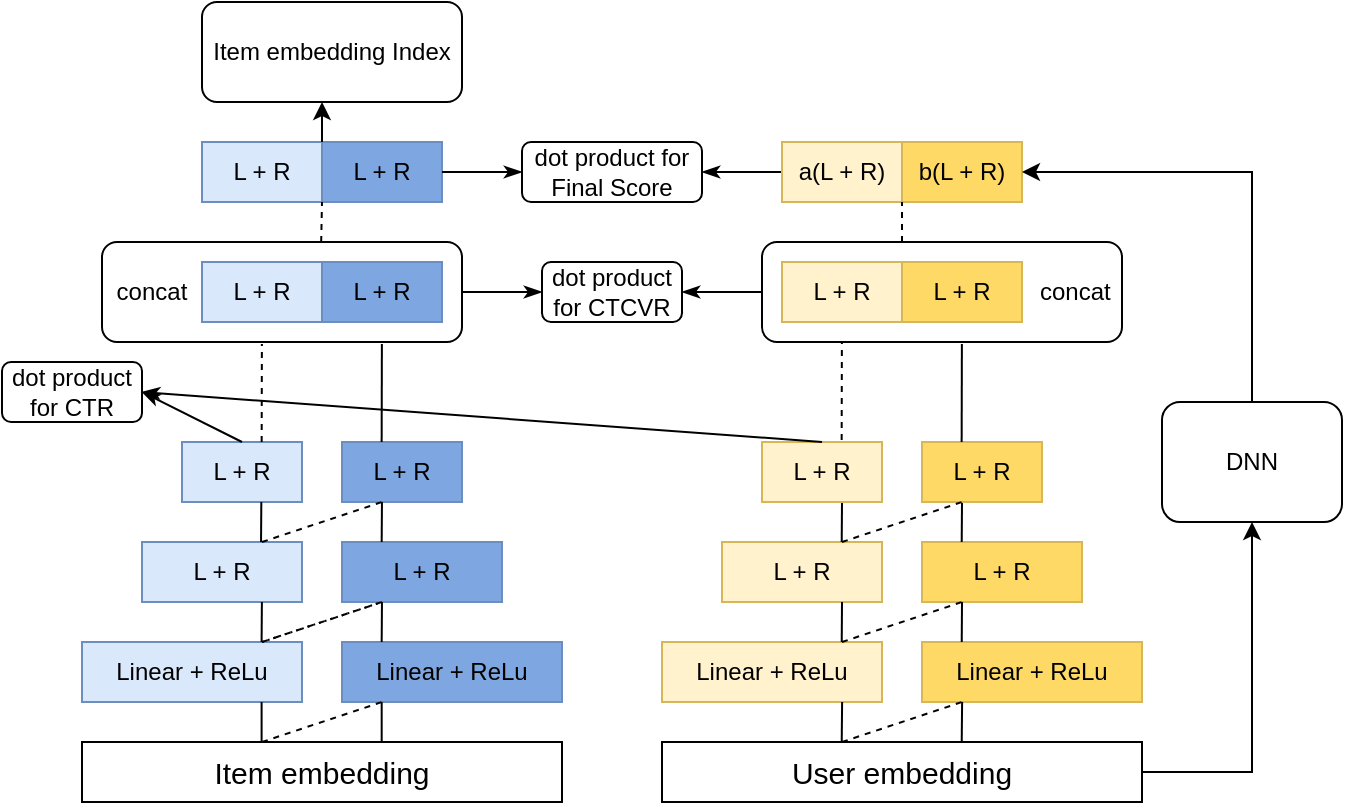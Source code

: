 <mxfile version="21.2.1" type="github">
  <diagram name="第 1 页" id="BLIW2Dazal--iEBdxD1L">
    <mxGraphModel dx="1111" dy="586" grid="1" gridSize="10" guides="1" tooltips="1" connect="1" arrows="1" fold="1" page="1" pageScale="1" pageWidth="827" pageHeight="1169" math="0" shadow="0">
      <root>
        <mxCell id="0" />
        <mxCell id="1" parent="0" />
        <mxCell id="xN9V8h1uKTJLU0mm6n82-1" value="concat&amp;nbsp; &amp;nbsp; &amp;nbsp; &amp;nbsp; &amp;nbsp; &amp;nbsp; &amp;nbsp; &amp;nbsp; &amp;nbsp; &amp;nbsp; &amp;nbsp; &amp;nbsp; &amp;nbsp; &amp;nbsp; &amp;nbsp; &amp;nbsp; &amp;nbsp; &amp;nbsp; &amp;nbsp; &amp;nbsp;" style="rounded=1;whiteSpace=wrap;html=1;fillColor=none;" vertex="1" parent="1">
          <mxGeometry x="130" y="230" width="180" height="50" as="geometry" />
        </mxCell>
        <mxCell id="xN9V8h1uKTJLU0mm6n82-2" value="Linear + ReLu" style="rounded=0;whiteSpace=wrap;html=1;fillColor=#dae8fc;strokeColor=#6c8ebf;" vertex="1" parent="1">
          <mxGeometry x="120" y="430" width="110" height="30" as="geometry" />
        </mxCell>
        <mxCell id="xN9V8h1uKTJLU0mm6n82-3" value="Linear + ReLu" style="rounded=0;whiteSpace=wrap;html=1;fillColor=#fff2cc;strokeColor=#d6b656;" vertex="1" parent="1">
          <mxGeometry x="410" y="430" width="110" height="30" as="geometry" />
        </mxCell>
        <mxCell id="xN9V8h1uKTJLU0mm6n82-4" value="Linear + ReLu" style="rounded=0;whiteSpace=wrap;html=1;fillColor=#7EA6E0;strokeColor=#6c8ebf;" vertex="1" parent="1">
          <mxGeometry x="250" y="430" width="110" height="30" as="geometry" />
        </mxCell>
        <mxCell id="xN9V8h1uKTJLU0mm6n82-5" value="Linear + ReLu" style="rounded=0;whiteSpace=wrap;html=1;fillColor=#FFD966;strokeColor=#d6b656;" vertex="1" parent="1">
          <mxGeometry x="540" y="430" width="110" height="30" as="geometry" />
        </mxCell>
        <mxCell id="xN9V8h1uKTJLU0mm6n82-6" value="&lt;font style=&quot;font-size: 15px;&quot;&gt;Item embedding&lt;/font&gt;" style="rounded=0;whiteSpace=wrap;html=1;" vertex="1" parent="1">
          <mxGeometry x="120" y="480" width="240" height="30" as="geometry" />
        </mxCell>
        <mxCell id="xN9V8h1uKTJLU0mm6n82-7" value="&lt;font style=&quot;font-size: 15px;&quot;&gt;User embedding&lt;/font&gt;" style="rounded=0;whiteSpace=wrap;html=1;" vertex="1" parent="1">
          <mxGeometry x="410" y="480" width="240" height="30" as="geometry" />
        </mxCell>
        <mxCell id="xN9V8h1uKTJLU0mm6n82-8" value="" style="endArrow=none;html=1;rounded=0;endFill=0;" edge="1" parent="1">
          <mxGeometry width="50" height="50" relative="1" as="geometry">
            <mxPoint x="209.8" y="480" as="sourcePoint" />
            <mxPoint x="209.8" y="460" as="targetPoint" />
          </mxGeometry>
        </mxCell>
        <mxCell id="xN9V8h1uKTJLU0mm6n82-9" value="" style="endArrow=none;html=1;rounded=0;endFill=0;" edge="1" parent="1">
          <mxGeometry width="50" height="50" relative="1" as="geometry">
            <mxPoint x="269.84" y="480" as="sourcePoint" />
            <mxPoint x="269.84" y="460" as="targetPoint" />
          </mxGeometry>
        </mxCell>
        <mxCell id="xN9V8h1uKTJLU0mm6n82-10" value="" style="endArrow=none;html=1;rounded=0;endFill=0;" edge="1" parent="1">
          <mxGeometry width="50" height="50" relative="1" as="geometry">
            <mxPoint x="499.86" y="480" as="sourcePoint" />
            <mxPoint x="500.06" y="460" as="targetPoint" />
          </mxGeometry>
        </mxCell>
        <mxCell id="xN9V8h1uKTJLU0mm6n82-11" value="" style="endArrow=none;html=1;rounded=0;endFill=0;" edge="1" parent="1">
          <mxGeometry width="50" height="50" relative="1" as="geometry">
            <mxPoint x="559.86" y="480" as="sourcePoint" />
            <mxPoint x="560.06" y="460" as="targetPoint" />
          </mxGeometry>
        </mxCell>
        <mxCell id="xN9V8h1uKTJLU0mm6n82-12" value="L + R" style="rounded=0;whiteSpace=wrap;html=1;fillColor=#dae8fc;strokeColor=#6c8ebf;" vertex="1" parent="1">
          <mxGeometry x="150" y="380" width="80" height="30" as="geometry" />
        </mxCell>
        <mxCell id="xN9V8h1uKTJLU0mm6n82-13" value="L + R" style="rounded=0;whiteSpace=wrap;html=1;fillColor=#fff2cc;strokeColor=#d6b656;" vertex="1" parent="1">
          <mxGeometry x="440" y="380" width="80" height="30" as="geometry" />
        </mxCell>
        <mxCell id="xN9V8h1uKTJLU0mm6n82-14" value="L + R" style="rounded=0;whiteSpace=wrap;html=1;fillColor=#7EA6E0;strokeColor=#6c8ebf;" vertex="1" parent="1">
          <mxGeometry x="250" y="380" width="80" height="30" as="geometry" />
        </mxCell>
        <mxCell id="xN9V8h1uKTJLU0mm6n82-15" value="L + R" style="rounded=0;whiteSpace=wrap;html=1;fillColor=#FFD966;strokeColor=#d6b656;" vertex="1" parent="1">
          <mxGeometry x="540" y="380" width="80" height="30" as="geometry" />
        </mxCell>
        <mxCell id="xN9V8h1uKTJLU0mm6n82-16" value="" style="endArrow=none;html=1;rounded=0;endFill=0;" edge="1" parent="1">
          <mxGeometry width="50" height="50" relative="1" as="geometry">
            <mxPoint x="209.8" y="430" as="sourcePoint" />
            <mxPoint x="209.94" y="410" as="targetPoint" />
          </mxGeometry>
        </mxCell>
        <mxCell id="xN9V8h1uKTJLU0mm6n82-17" value="" style="endArrow=none;html=1;rounded=0;endFill=0;" edge="1" parent="1">
          <mxGeometry width="50" height="50" relative="1" as="geometry">
            <mxPoint x="269.84" y="430" as="sourcePoint" />
            <mxPoint x="269.98" y="410" as="targetPoint" />
          </mxGeometry>
        </mxCell>
        <mxCell id="xN9V8h1uKTJLU0mm6n82-18" value="" style="endArrow=none;html=1;rounded=0;endFill=0;" edge="1" parent="1">
          <mxGeometry width="50" height="50" relative="1" as="geometry">
            <mxPoint x="499.86" y="430" as="sourcePoint" />
            <mxPoint x="500" y="410" as="targetPoint" />
          </mxGeometry>
        </mxCell>
        <mxCell id="xN9V8h1uKTJLU0mm6n82-19" value="" style="endArrow=none;html=1;rounded=0;endFill=0;" edge="1" parent="1">
          <mxGeometry width="50" height="50" relative="1" as="geometry">
            <mxPoint x="559.86" y="430" as="sourcePoint" />
            <mxPoint x="560" y="410" as="targetPoint" />
          </mxGeometry>
        </mxCell>
        <mxCell id="xN9V8h1uKTJLU0mm6n82-20" value="L + R" style="rounded=0;whiteSpace=wrap;html=1;fillColor=#dae8fc;strokeColor=#6c8ebf;" vertex="1" parent="1">
          <mxGeometry x="170" y="330" width="60" height="30" as="geometry" />
        </mxCell>
        <mxCell id="xN9V8h1uKTJLU0mm6n82-21" value="L + R" style="rounded=0;whiteSpace=wrap;html=1;fillColor=#7EA6E0;strokeColor=#6c8ebf;" vertex="1" parent="1">
          <mxGeometry x="250" y="330" width="60" height="30" as="geometry" />
        </mxCell>
        <mxCell id="xN9V8h1uKTJLU0mm6n82-22" value="" style="endArrow=none;html=1;rounded=0;endFill=0;" edge="1" parent="1">
          <mxGeometry width="50" height="50" relative="1" as="geometry">
            <mxPoint x="209.52" y="380" as="sourcePoint" />
            <mxPoint x="209.66" y="360" as="targetPoint" />
          </mxGeometry>
        </mxCell>
        <mxCell id="xN9V8h1uKTJLU0mm6n82-23" value="" style="endArrow=none;html=1;rounded=0;endFill=0;" edge="1" parent="1">
          <mxGeometry width="50" height="50" relative="1" as="geometry">
            <mxPoint x="269.84" y="380" as="sourcePoint" />
            <mxPoint x="269.98" y="360" as="targetPoint" />
          </mxGeometry>
        </mxCell>
        <mxCell id="xN9V8h1uKTJLU0mm6n82-24" value="" style="endArrow=none;html=1;rounded=0;endFill=0;" edge="1" parent="1">
          <mxGeometry width="50" height="50" relative="1" as="geometry">
            <mxPoint x="499.86" y="380" as="sourcePoint" />
            <mxPoint x="500" y="360" as="targetPoint" />
          </mxGeometry>
        </mxCell>
        <mxCell id="xN9V8h1uKTJLU0mm6n82-25" value="" style="endArrow=none;html=1;rounded=0;endFill=0;" edge="1" parent="1">
          <mxGeometry width="50" height="50" relative="1" as="geometry">
            <mxPoint x="559.86" y="380" as="sourcePoint" />
            <mxPoint x="560" y="360" as="targetPoint" />
          </mxGeometry>
        </mxCell>
        <mxCell id="xN9V8h1uKTJLU0mm6n82-26" value="dot product for CTR" style="rounded=1;whiteSpace=wrap;html=1;" vertex="1" parent="1">
          <mxGeometry x="80" y="290" width="70" height="30" as="geometry" />
        </mxCell>
        <mxCell id="xN9V8h1uKTJLU0mm6n82-27" value="dot product for Final Score" style="rounded=1;whiteSpace=wrap;html=1;" vertex="1" parent="1">
          <mxGeometry x="340" y="180" width="90" height="30" as="geometry" />
        </mxCell>
        <mxCell id="xN9V8h1uKTJLU0mm6n82-28" value="L + R" style="rounded=0;whiteSpace=wrap;html=1;fillColor=#fff2cc;strokeColor=#d6b656;" vertex="1" parent="1">
          <mxGeometry x="460" y="330" width="60" height="30" as="geometry" />
        </mxCell>
        <mxCell id="xN9V8h1uKTJLU0mm6n82-29" value="L + R" style="rounded=0;whiteSpace=wrap;html=1;fillColor=#FFD966;strokeColor=#d6b656;" vertex="1" parent="1">
          <mxGeometry x="540" y="330" width="60" height="30" as="geometry" />
        </mxCell>
        <mxCell id="xN9V8h1uKTJLU0mm6n82-30" value="&amp;nbsp; &amp;nbsp; &amp;nbsp; &amp;nbsp; &amp;nbsp; &amp;nbsp; &amp;nbsp; &amp;nbsp; &amp;nbsp; &amp;nbsp; &amp;nbsp; &amp;nbsp; &amp;nbsp; &amp;nbsp; &amp;nbsp; &amp;nbsp; &amp;nbsp; &amp;nbsp; &amp;nbsp; &amp;nbsp; &amp;nbsp;concat&amp;nbsp;" style="rounded=1;whiteSpace=wrap;html=1;fillColor=none;" vertex="1" parent="1">
          <mxGeometry x="460" y="230" width="180" height="50" as="geometry" />
        </mxCell>
        <mxCell id="xN9V8h1uKTJLU0mm6n82-31" value="" style="endArrow=classicThin;html=1;rounded=0;exitX=0.5;exitY=0;exitDx=0;exitDy=0;endFill=1;entryX=1;entryY=0.5;entryDx=0;entryDy=0;" edge="1" parent="1" source="xN9V8h1uKTJLU0mm6n82-20" target="xN9V8h1uKTJLU0mm6n82-26">
          <mxGeometry width="50" height="50" relative="1" as="geometry">
            <mxPoint x="160" y="265" as="sourcePoint" />
            <mxPoint x="115" y="320" as="targetPoint" />
          </mxGeometry>
        </mxCell>
        <mxCell id="xN9V8h1uKTJLU0mm6n82-32" value="" style="endArrow=classicThin;html=1;rounded=0;entryX=1;entryY=0.5;entryDx=0;entryDy=0;endFill=1;exitX=0.5;exitY=0;exitDx=0;exitDy=0;" edge="1" parent="1" source="xN9V8h1uKTJLU0mm6n82-28" target="xN9V8h1uKTJLU0mm6n82-26">
          <mxGeometry width="50" height="50" relative="1" as="geometry">
            <mxPoint x="410" y="320" as="sourcePoint" />
            <mxPoint x="270" y="275" as="targetPoint" />
          </mxGeometry>
        </mxCell>
        <mxCell id="xN9V8h1uKTJLU0mm6n82-33" value="L + R" style="rounded=0;whiteSpace=wrap;html=1;fillColor=#dae8fc;strokeColor=#6c8ebf;" vertex="1" parent="1">
          <mxGeometry x="180" y="180" width="60" height="30" as="geometry" />
        </mxCell>
        <mxCell id="xN9V8h1uKTJLU0mm6n82-34" value="L + R" style="rounded=0;whiteSpace=wrap;html=1;fillColor=#7EA6E0;strokeColor=#6c8ebf;" vertex="1" parent="1">
          <mxGeometry x="240" y="180" width="60" height="30" as="geometry" />
        </mxCell>
        <mxCell id="xN9V8h1uKTJLU0mm6n82-35" value="L + R" style="rounded=0;whiteSpace=wrap;html=1;fillColor=#fff2cc;strokeColor=#d6b656;" vertex="1" parent="1">
          <mxGeometry x="470" y="240" width="60" height="30" as="geometry" />
        </mxCell>
        <mxCell id="xN9V8h1uKTJLU0mm6n82-36" value="L + R" style="rounded=0;whiteSpace=wrap;html=1;fillColor=#FFD966;strokeColor=#d6b656;" vertex="1" parent="1">
          <mxGeometry x="530" y="240" width="60" height="30" as="geometry" />
        </mxCell>
        <mxCell id="xN9V8h1uKTJLU0mm6n82-37" value="" style="endArrow=none;html=1;rounded=0;entryX=0.447;entryY=1.017;entryDx=0;entryDy=0;entryPerimeter=0;endFill=0;" edge="1" parent="1">
          <mxGeometry width="50" height="50" relative="1" as="geometry">
            <mxPoint x="269.83" y="330" as="sourcePoint" />
            <mxPoint x="269.94" y="281" as="targetPoint" />
          </mxGeometry>
        </mxCell>
        <mxCell id="xN9V8h1uKTJLU0mm6n82-38" value="" style="endArrow=none;html=1;rounded=0;entryX=0.447;entryY=1.017;entryDx=0;entryDy=0;entryPerimeter=0;dashed=1;endFill=0;" edge="1" parent="1">
          <mxGeometry width="50" height="50" relative="1" as="geometry">
            <mxPoint x="499.83" y="329" as="sourcePoint" />
            <mxPoint x="499.94" y="280" as="targetPoint" />
          </mxGeometry>
        </mxCell>
        <mxCell id="xN9V8h1uKTJLU0mm6n82-39" value="" style="endArrow=none;html=1;rounded=0;entryX=0.447;entryY=1.017;entryDx=0;entryDy=0;entryPerimeter=0;endFill=0;" edge="1" parent="1">
          <mxGeometry width="50" height="50" relative="1" as="geometry">
            <mxPoint x="559.83" y="330" as="sourcePoint" />
            <mxPoint x="559.94" y="281" as="targetPoint" />
          </mxGeometry>
        </mxCell>
        <mxCell id="xN9V8h1uKTJLU0mm6n82-40" value="" style="endArrow=none;html=1;rounded=0;entryX=0.447;entryY=1.017;entryDx=0;entryDy=0;entryPerimeter=0;dashed=1;endFill=0;" edge="1" parent="1">
          <mxGeometry width="50" height="50" relative="1" as="geometry">
            <mxPoint x="209.83" y="330" as="sourcePoint" />
            <mxPoint x="209.94" y="281" as="targetPoint" />
          </mxGeometry>
        </mxCell>
        <mxCell id="xN9V8h1uKTJLU0mm6n82-41" value="" style="endArrow=classicThin;html=1;rounded=0;entryX=0;entryY=0.5;entryDx=0;entryDy=0;exitX=1;exitY=0.5;exitDx=0;exitDy=0;endFill=1;" edge="1" parent="1" source="xN9V8h1uKTJLU0mm6n82-34" target="xN9V8h1uKTJLU0mm6n82-27">
          <mxGeometry width="50" height="50" relative="1" as="geometry">
            <mxPoint x="310" y="195" as="sourcePoint" />
            <mxPoint x="305" y="170" as="targetPoint" />
          </mxGeometry>
        </mxCell>
        <mxCell id="xN9V8h1uKTJLU0mm6n82-42" value="" style="endArrow=classicThin;html=1;rounded=0;entryX=1;entryY=0.5;entryDx=0;entryDy=0;exitX=0;exitY=0.5;exitDx=0;exitDy=0;endFill=1;" edge="1" parent="1" source="xN9V8h1uKTJLU0mm6n82-49" target="xN9V8h1uKTJLU0mm6n82-27">
          <mxGeometry width="50" height="50" relative="1" as="geometry">
            <mxPoint x="370" y="300" as="sourcePoint" />
            <mxPoint x="420" y="250" as="targetPoint" />
          </mxGeometry>
        </mxCell>
        <mxCell id="xN9V8h1uKTJLU0mm6n82-43" value="L + R" style="rounded=0;whiteSpace=wrap;html=1;fillColor=#dae8fc;strokeColor=#6c8ebf;" vertex="1" parent="1">
          <mxGeometry x="180" y="240" width="60" height="30" as="geometry" />
        </mxCell>
        <mxCell id="xN9V8h1uKTJLU0mm6n82-44" value="L + R" style="rounded=0;whiteSpace=wrap;html=1;fillColor=#7EA6E0;strokeColor=#6c8ebf;" vertex="1" parent="1">
          <mxGeometry x="240" y="240" width="60" height="30" as="geometry" />
        </mxCell>
        <mxCell id="xN9V8h1uKTJLU0mm6n82-45" value="dot product for CTCVR" style="rounded=1;whiteSpace=wrap;html=1;" vertex="1" parent="1">
          <mxGeometry x="350" y="240" width="70" height="30" as="geometry" />
        </mxCell>
        <mxCell id="xN9V8h1uKTJLU0mm6n82-46" value="" style="endArrow=classicThin;html=1;rounded=0;exitX=1;exitY=0.5;exitDx=0;exitDy=0;entryX=0;entryY=0.5;entryDx=0;entryDy=0;endFill=1;" edge="1" parent="1" source="xN9V8h1uKTJLU0mm6n82-1" target="xN9V8h1uKTJLU0mm6n82-45">
          <mxGeometry width="50" height="50" relative="1" as="geometry">
            <mxPoint x="380" y="290" as="sourcePoint" />
            <mxPoint x="430" y="240" as="targetPoint" />
          </mxGeometry>
        </mxCell>
        <mxCell id="xN9V8h1uKTJLU0mm6n82-47" value="" style="endArrow=classicThin;html=1;rounded=0;exitX=0;exitY=0.5;exitDx=0;exitDy=0;entryX=1;entryY=0.5;entryDx=0;entryDy=0;endFill=1;" edge="1" parent="1" source="xN9V8h1uKTJLU0mm6n82-30" target="xN9V8h1uKTJLU0mm6n82-45">
          <mxGeometry width="50" height="50" relative="1" as="geometry">
            <mxPoint x="380" y="290" as="sourcePoint" />
            <mxPoint x="430" y="240" as="targetPoint" />
          </mxGeometry>
        </mxCell>
        <mxCell id="xN9V8h1uKTJLU0mm6n82-48" value="" style="endArrow=none;html=1;rounded=0;dashed=1;endFill=0;" edge="1" parent="1">
          <mxGeometry width="50" height="50" relative="1" as="geometry">
            <mxPoint x="239.59" y="230" as="sourcePoint" />
            <mxPoint x="240" y="210" as="targetPoint" />
          </mxGeometry>
        </mxCell>
        <mxCell id="xN9V8h1uKTJLU0mm6n82-49" value="a(L + R)" style="rounded=0;whiteSpace=wrap;html=1;fillColor=#fff2cc;strokeColor=#d6b656;" vertex="1" parent="1">
          <mxGeometry x="470" y="180" width="60" height="30" as="geometry" />
        </mxCell>
        <mxCell id="xN9V8h1uKTJLU0mm6n82-50" value="b(L + R)" style="rounded=0;whiteSpace=wrap;html=1;fillColor=#FFD966;strokeColor=#d6b656;" vertex="1" parent="1">
          <mxGeometry x="530" y="180" width="60" height="30" as="geometry" />
        </mxCell>
        <mxCell id="xN9V8h1uKTJLU0mm6n82-51" value="" style="endArrow=none;html=1;rounded=0;dashed=1;endFill=0;" edge="1" parent="1">
          <mxGeometry width="50" height="50" relative="1" as="geometry">
            <mxPoint x="530" y="230" as="sourcePoint" />
            <mxPoint x="530" y="210" as="targetPoint" />
          </mxGeometry>
        </mxCell>
        <mxCell id="xN9V8h1uKTJLU0mm6n82-52" value="" style="endArrow=none;html=1;rounded=0;dashed=1;endFill=0;exitX=0.75;exitY=0;exitDx=0;exitDy=0;" edge="1" parent="1" source="xN9V8h1uKTJLU0mm6n82-12">
          <mxGeometry width="50" height="50" relative="1" as="geometry">
            <mxPoint x="219.83" y="340" as="sourcePoint" />
            <mxPoint x="270" y="360" as="targetPoint" />
          </mxGeometry>
        </mxCell>
        <mxCell id="xN9V8h1uKTJLU0mm6n82-53" value="" style="endArrow=none;html=1;rounded=0;dashed=1;dashPattern=1 2;endFill=0;exitX=0.75;exitY=0;exitDx=0;exitDy=0;" edge="1" parent="1">
          <mxGeometry width="50" height="50" relative="1" as="geometry">
            <mxPoint x="210" y="430" as="sourcePoint" />
            <mxPoint x="270" y="410" as="targetPoint" />
          </mxGeometry>
        </mxCell>
        <mxCell id="xN9V8h1uKTJLU0mm6n82-54" value="" style="endArrow=none;html=1;rounded=0;dashed=1;endFill=0;exitX=0.75;exitY=0;exitDx=0;exitDy=0;" edge="1" parent="1">
          <mxGeometry width="50" height="50" relative="1" as="geometry">
            <mxPoint x="210" y="480" as="sourcePoint" />
            <mxPoint x="270" y="460" as="targetPoint" />
          </mxGeometry>
        </mxCell>
        <mxCell id="xN9V8h1uKTJLU0mm6n82-55" value="" style="endArrow=none;html=1;rounded=0;dashed=1;endFill=0;exitX=0.75;exitY=0;exitDx=0;exitDy=0;" edge="1" parent="1">
          <mxGeometry width="50" height="50" relative="1" as="geometry">
            <mxPoint x="210" y="430" as="sourcePoint" />
            <mxPoint x="270" y="410" as="targetPoint" />
          </mxGeometry>
        </mxCell>
        <mxCell id="xN9V8h1uKTJLU0mm6n82-56" value="" style="endArrow=none;html=1;rounded=0;dashed=1;endFill=0;exitX=0.75;exitY=0;exitDx=0;exitDy=0;" edge="1" parent="1">
          <mxGeometry width="50" height="50" relative="1" as="geometry">
            <mxPoint x="500" y="380" as="sourcePoint" />
            <mxPoint x="560" y="360" as="targetPoint" />
          </mxGeometry>
        </mxCell>
        <mxCell id="xN9V8h1uKTJLU0mm6n82-57" value="" style="endArrow=none;html=1;rounded=0;dashed=1;endFill=0;exitX=0.75;exitY=0;exitDx=0;exitDy=0;" edge="1" parent="1">
          <mxGeometry width="50" height="50" relative="1" as="geometry">
            <mxPoint x="500" y="430" as="sourcePoint" />
            <mxPoint x="560" y="410" as="targetPoint" />
          </mxGeometry>
        </mxCell>
        <mxCell id="xN9V8h1uKTJLU0mm6n82-58" value="" style="endArrow=none;html=1;rounded=0;dashed=1;endFill=0;exitX=0.75;exitY=0;exitDx=0;exitDy=0;" edge="1" parent="1">
          <mxGeometry width="50" height="50" relative="1" as="geometry">
            <mxPoint x="500" y="480" as="sourcePoint" />
            <mxPoint x="560" y="460" as="targetPoint" />
          </mxGeometry>
        </mxCell>
        <mxCell id="xN9V8h1uKTJLU0mm6n82-59" value="" style="endArrow=classic;html=1;rounded=0;exitX=0;exitY=0;exitDx=0;exitDy=0;" edge="1" parent="1" source="xN9V8h1uKTJLU0mm6n82-34">
          <mxGeometry width="50" height="50" relative="1" as="geometry">
            <mxPoint x="245" y="150" as="sourcePoint" />
            <mxPoint x="240" y="160" as="targetPoint" />
          </mxGeometry>
        </mxCell>
        <mxCell id="xN9V8h1uKTJLU0mm6n82-61" value="Item embedding Index" style="rounded=1;whiteSpace=wrap;html=1;" vertex="1" parent="1">
          <mxGeometry x="180" y="110" width="130" height="50" as="geometry" />
        </mxCell>
        <mxCell id="xN9V8h1uKTJLU0mm6n82-62" value="DNN" style="rounded=1;whiteSpace=wrap;html=1;" vertex="1" parent="1">
          <mxGeometry x="660" y="310" width="90" height="60" as="geometry" />
        </mxCell>
        <mxCell id="xN9V8h1uKTJLU0mm6n82-63" value="" style="endArrow=classic;html=1;rounded=0;exitX=0.5;exitY=0;exitDx=0;exitDy=0;entryX=1;entryY=0.5;entryDx=0;entryDy=0;" edge="1" parent="1" source="xN9V8h1uKTJLU0mm6n82-62" target="xN9V8h1uKTJLU0mm6n82-50">
          <mxGeometry width="50" height="50" relative="1" as="geometry">
            <mxPoint x="700" y="270" as="sourcePoint" />
            <mxPoint x="750" y="220" as="targetPoint" />
            <Array as="points">
              <mxPoint x="705" y="195" />
            </Array>
          </mxGeometry>
        </mxCell>
        <mxCell id="xN9V8h1uKTJLU0mm6n82-64" value="" style="endArrow=classic;html=1;rounded=0;entryX=0.5;entryY=1;entryDx=0;entryDy=0;exitX=1;exitY=0.5;exitDx=0;exitDy=0;" edge="1" parent="1" source="xN9V8h1uKTJLU0mm6n82-7" target="xN9V8h1uKTJLU0mm6n82-62">
          <mxGeometry width="50" height="50" relative="1" as="geometry">
            <mxPoint x="440" y="410" as="sourcePoint" />
            <mxPoint x="490" y="360" as="targetPoint" />
            <Array as="points">
              <mxPoint x="705" y="495" />
            </Array>
          </mxGeometry>
        </mxCell>
      </root>
    </mxGraphModel>
  </diagram>
</mxfile>
